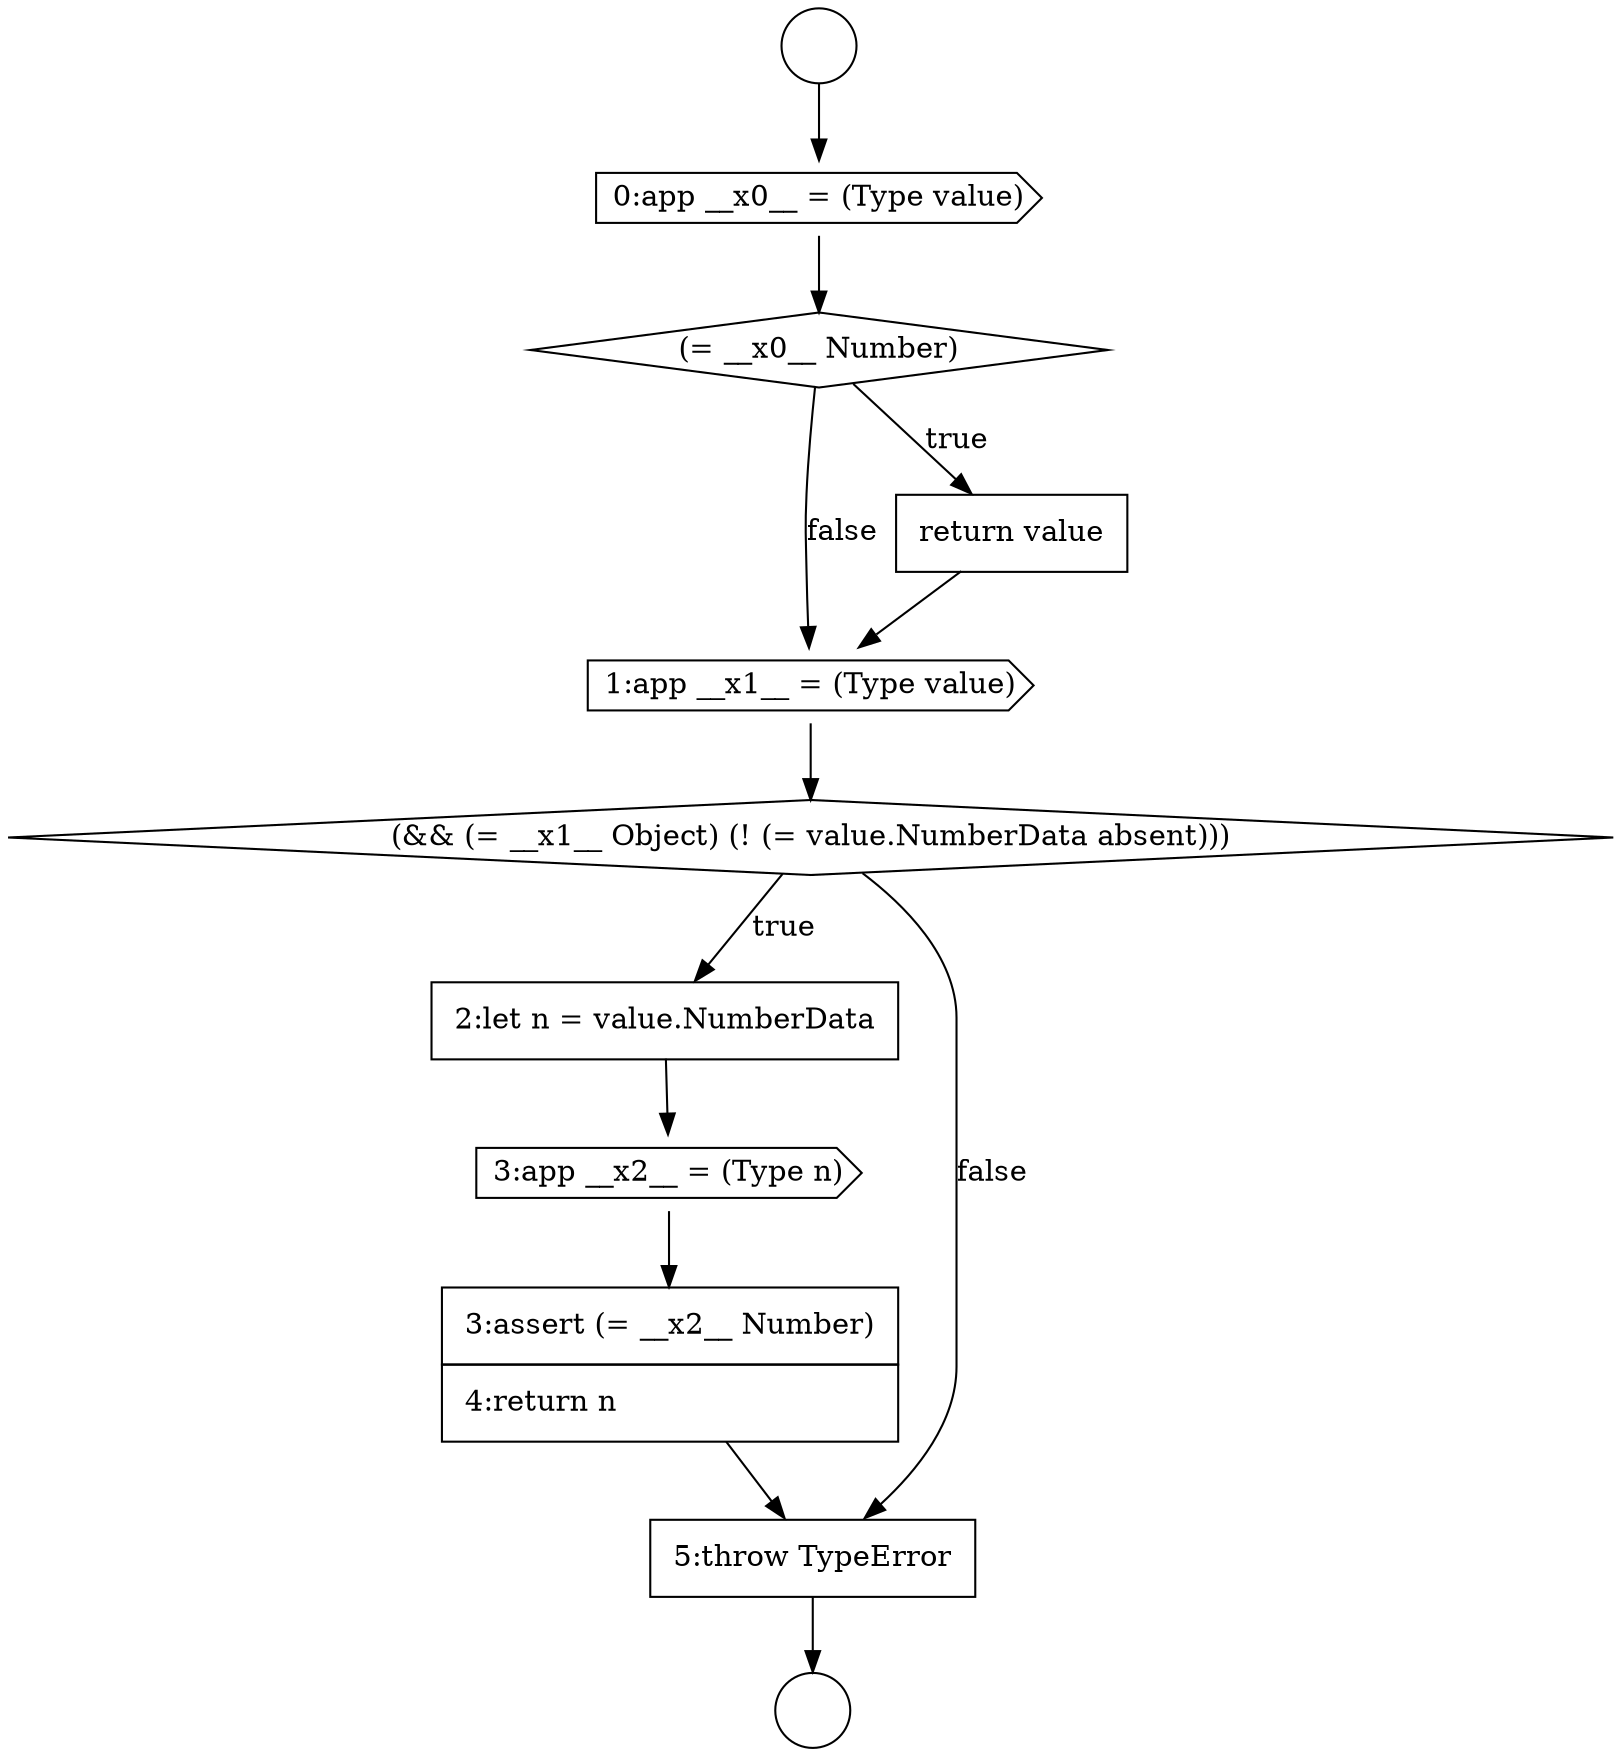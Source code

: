 digraph {
  node12911 [shape=none, margin=0, label=<<font color="black">
    <table border="0" cellborder="1" cellspacing="0" cellpadding="10">
      <tr><td align="left">3:assert (= __x2__ Number)</td></tr>
      <tr><td align="left">4:return n</td></tr>
    </table>
  </font>> color="black" fillcolor="white" style=filled]
  node12907 [shape=cds, label=<<font color="black">1:app __x1__ = (Type value)</font>> color="black" fillcolor="white" style=filled]
  node12906 [shape=none, margin=0, label=<<font color="black">
    <table border="0" cellborder="1" cellspacing="0" cellpadding="10">
      <tr><td align="left">return value</td></tr>
    </table>
  </font>> color="black" fillcolor="white" style=filled]
  node12902 [shape=circle label=" " color="black" fillcolor="white" style=filled]
  node12909 [shape=none, margin=0, label=<<font color="black">
    <table border="0" cellborder="1" cellspacing="0" cellpadding="10">
      <tr><td align="left">2:let n = value.NumberData</td></tr>
    </table>
  </font>> color="black" fillcolor="white" style=filled]
  node12903 [shape=circle label=" " color="black" fillcolor="white" style=filled]
  node12912 [shape=none, margin=0, label=<<font color="black">
    <table border="0" cellborder="1" cellspacing="0" cellpadding="10">
      <tr><td align="left">5:throw TypeError</td></tr>
    </table>
  </font>> color="black" fillcolor="white" style=filled]
  node12904 [shape=cds, label=<<font color="black">0:app __x0__ = (Type value)</font>> color="black" fillcolor="white" style=filled]
  node12908 [shape=diamond, label=<<font color="black">(&amp;&amp; (= __x1__ Object) (! (= value.NumberData absent)))</font>> color="black" fillcolor="white" style=filled]
  node12910 [shape=cds, label=<<font color="black">3:app __x2__ = (Type n)</font>> color="black" fillcolor="white" style=filled]
  node12905 [shape=diamond, label=<<font color="black">(= __x0__ Number)</font>> color="black" fillcolor="white" style=filled]
  node12902 -> node12904 [ color="black"]
  node12905 -> node12906 [label=<<font color="black">true</font>> color="black"]
  node12905 -> node12907 [label=<<font color="black">false</font>> color="black"]
  node12909 -> node12910 [ color="black"]
  node12910 -> node12911 [ color="black"]
  node12906 -> node12907 [ color="black"]
  node12911 -> node12912 [ color="black"]
  node12908 -> node12909 [label=<<font color="black">true</font>> color="black"]
  node12908 -> node12912 [label=<<font color="black">false</font>> color="black"]
  node12912 -> node12903 [ color="black"]
  node12904 -> node12905 [ color="black"]
  node12907 -> node12908 [ color="black"]
}
